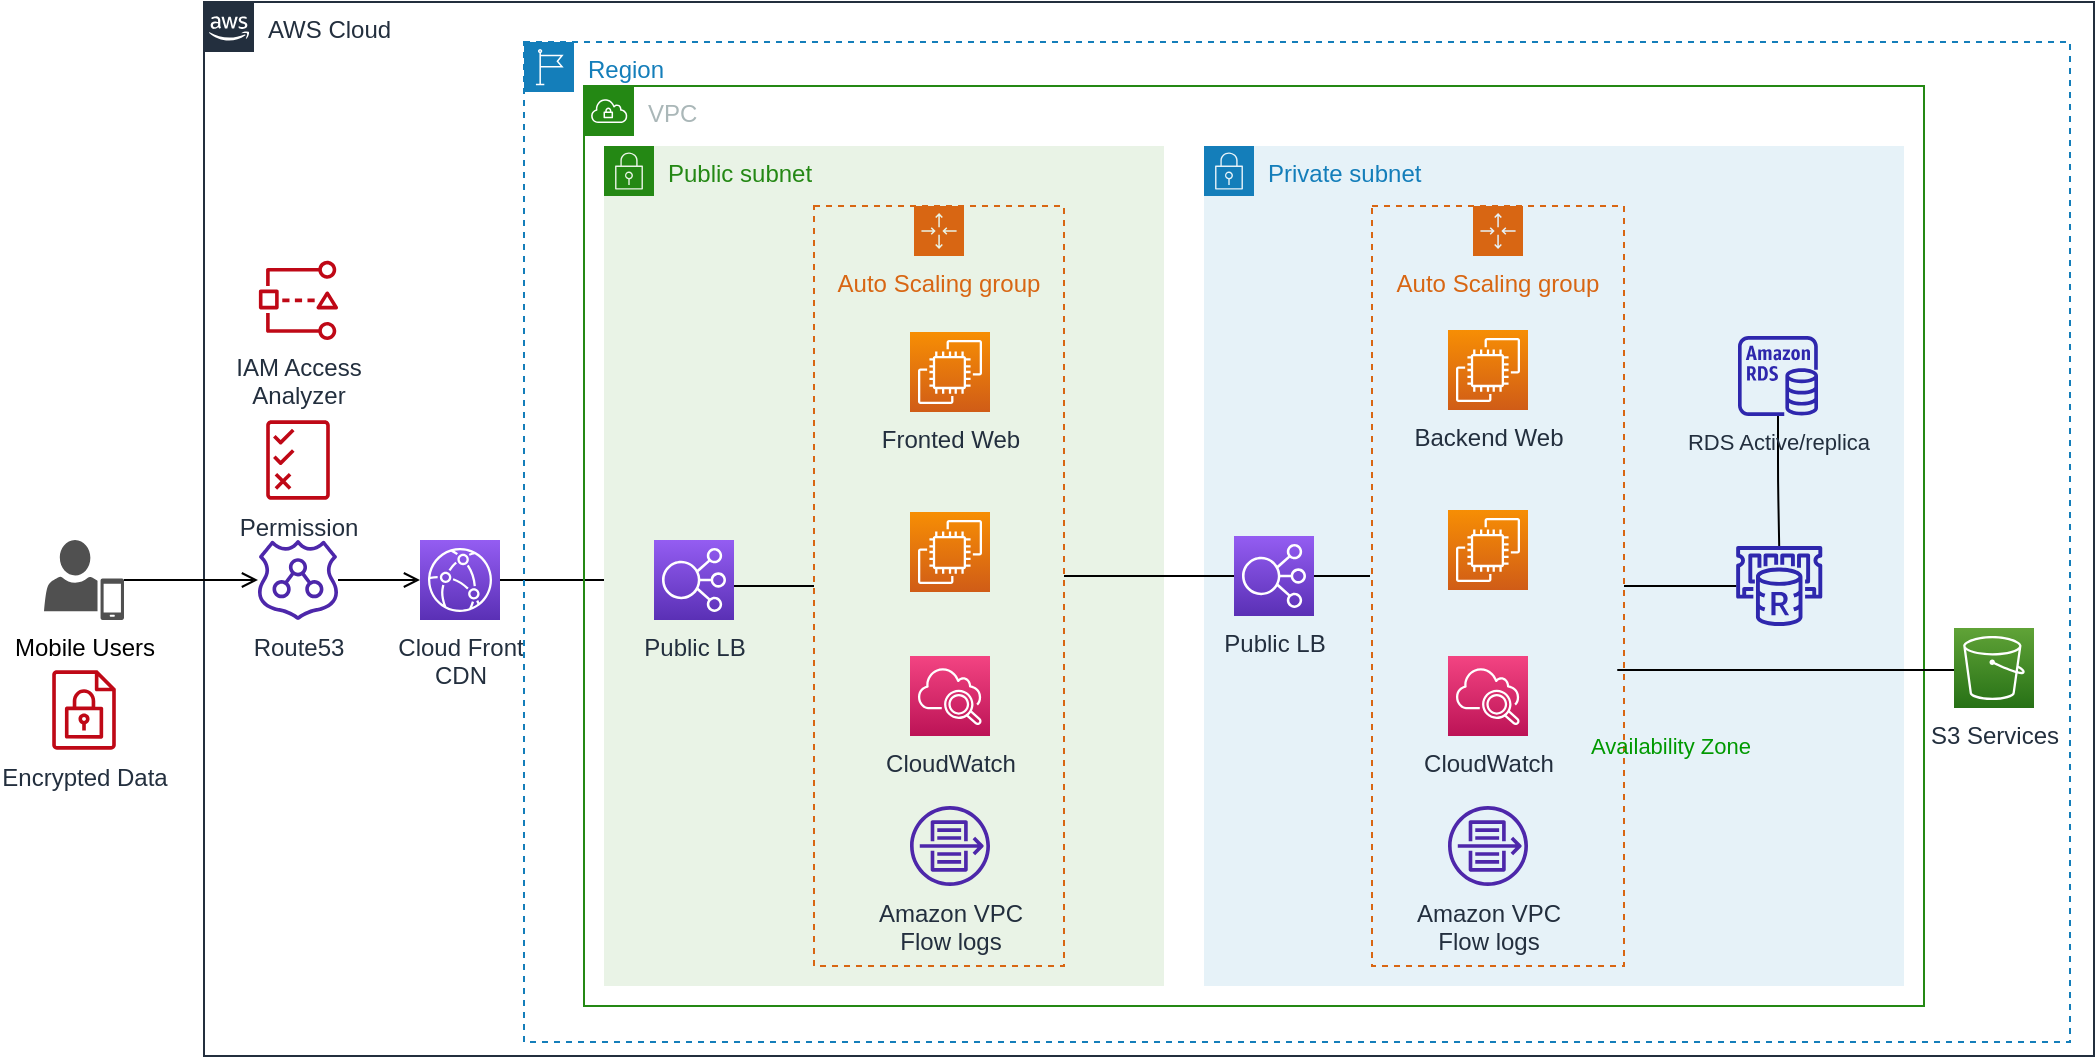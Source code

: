<mxfile version="20.6.0" type="github">
  <diagram id="iaAQiAWIPeeJdh17TBl3" name="第 1 页">
    <mxGraphModel dx="2036" dy="642" grid="1" gridSize="10" guides="1" tooltips="1" connect="1" arrows="1" fold="1" page="1" pageScale="1" pageWidth="827" pageHeight="1169" math="0" shadow="0">
      <root>
        <mxCell id="0" />
        <mxCell id="1" parent="0" />
        <mxCell id="MEXTcm3aqpzI307UwJNp-1" value="AWS Cloud" style="points=[[0,0],[0.25,0],[0.5,0],[0.75,0],[1,0],[1,0.25],[1,0.5],[1,0.75],[1,1],[0.75,1],[0.5,1],[0.25,1],[0,1],[0,0.75],[0,0.5],[0,0.25]];outlineConnect=0;gradientColor=none;html=1;whiteSpace=wrap;fontSize=12;fontStyle=0;container=1;pointerEvents=0;collapsible=0;recursiveResize=0;shape=mxgraph.aws4.group;grIcon=mxgraph.aws4.group_aws_cloud_alt;strokeColor=#232F3E;fillColor=none;verticalAlign=top;align=left;spacingLeft=30;fontColor=#232F3E;dashed=0;" parent="1" vertex="1">
          <mxGeometry x="-193" y="163" width="945" height="527" as="geometry" />
        </mxCell>
        <mxCell id="MEXTcm3aqpzI307UwJNp-13" value="" style="edgeStyle=orthogonalEdgeStyle;rounded=1;orthogonalLoop=1;jettySize=auto;html=1;strokeColor=#000000;strokeWidth=1;endArrow=open;endFill=0;targetPerimeterSpacing=0;" parent="MEXTcm3aqpzI307UwJNp-1" source="MEXTcm3aqpzI307UwJNp-2" target="MEXTcm3aqpzI307UwJNp-3" edge="1">
          <mxGeometry relative="1" as="geometry" />
        </mxCell>
        <mxCell id="MEXTcm3aqpzI307UwJNp-2" value="Route53" style="sketch=0;outlineConnect=0;fontColor=#232F3E;gradientColor=none;fillColor=#4D27AA;strokeColor=none;dashed=0;verticalLabelPosition=bottom;verticalAlign=top;align=center;html=1;fontSize=12;fontStyle=0;aspect=fixed;pointerEvents=1;shape=mxgraph.aws4.route_53_resolver;" parent="MEXTcm3aqpzI307UwJNp-1" vertex="1">
          <mxGeometry x="27" y="269" width="40" height="40" as="geometry" />
        </mxCell>
        <mxCell id="MEXTcm3aqpzI307UwJNp-34" value="" style="edgeStyle=orthogonalEdgeStyle;rounded=1;orthogonalLoop=1;jettySize=auto;html=1;strokeColor=#000000;strokeWidth=1;endArrow=open;endFill=0;targetPerimeterSpacing=0;movable=0;resizable=0;rotatable=0;deletable=0;editable=0;connectable=0;" parent="MEXTcm3aqpzI307UwJNp-1" source="MEXTcm3aqpzI307UwJNp-3" target="MEXTcm3aqpzI307UwJNp-4" edge="1">
          <mxGeometry relative="1" as="geometry" />
        </mxCell>
        <mxCell id="MEXTcm3aqpzI307UwJNp-3" value="Cloud Front&lt;br&gt;CDN" style="sketch=0;points=[[0,0,0],[0.25,0,0],[0.5,0,0],[0.75,0,0],[1,0,0],[0,1,0],[0.25,1,0],[0.5,1,0],[0.75,1,0],[1,1,0],[0,0.25,0],[0,0.5,0],[0,0.75,0],[1,0.25,0],[1,0.5,0],[1,0.75,0]];outlineConnect=0;fontColor=#232F3E;gradientColor=#945DF2;gradientDirection=north;fillColor=#5A30B5;strokeColor=#ffffff;dashed=0;verticalLabelPosition=bottom;verticalAlign=top;align=center;html=1;fontSize=12;fontStyle=0;aspect=fixed;shape=mxgraph.aws4.resourceIcon;resIcon=mxgraph.aws4.cloudfront;" parent="MEXTcm3aqpzI307UwJNp-1" vertex="1">
          <mxGeometry x="108" y="269" width="40" height="40" as="geometry" />
        </mxCell>
        <mxCell id="MEXTcm3aqpzI307UwJNp-14" value="" style="edgeStyle=orthogonalEdgeStyle;rounded=1;orthogonalLoop=1;jettySize=auto;html=1;strokeColor=#000000;strokeWidth=1;endArrow=open;endFill=0;targetPerimeterSpacing=0;" parent="MEXTcm3aqpzI307UwJNp-1" source="MEXTcm3aqpzI307UwJNp-3" target="MEXTcm3aqpzI307UwJNp-4" edge="1">
          <mxGeometry relative="1" as="geometry" />
        </mxCell>
        <mxCell id="MEXTcm3aqpzI307UwJNp-7" value="Region" style="points=[[0,0],[0.25,0],[0.5,0],[0.75,0],[1,0],[1,0.25],[1,0.5],[1,0.75],[1,1],[0.75,1],[0.5,1],[0.25,1],[0,1],[0,0.75],[0,0.5],[0,0.25]];outlineConnect=0;gradientColor=none;html=1;whiteSpace=wrap;fontSize=12;fontStyle=0;container=1;pointerEvents=0;collapsible=0;recursiveResize=0;shape=mxgraph.aws4.group;grIcon=mxgraph.aws4.group_region;strokeColor=#147EBA;fillColor=none;verticalAlign=top;align=left;spacingLeft=30;fontColor=#147EBA;dashed=1;" parent="MEXTcm3aqpzI307UwJNp-1" vertex="1">
          <mxGeometry x="160" y="20" width="773" height="500" as="geometry" />
        </mxCell>
        <mxCell id="MEXTcm3aqpzI307UwJNp-24" value="VPC" style="points=[[0,0],[0.25,0],[0.5,0],[0.75,0],[1,0],[1,0.25],[1,0.5],[1,0.75],[1,1],[0.75,1],[0.5,1],[0.25,1],[0,1],[0,0.75],[0,0.5],[0,0.25]];outlineConnect=0;gradientColor=none;html=1;whiteSpace=wrap;fontSize=12;fontStyle=0;container=1;pointerEvents=0;collapsible=0;recursiveResize=0;shape=mxgraph.aws4.group;grIcon=mxgraph.aws4.group_vpc;strokeColor=#248814;fillColor=none;verticalAlign=top;align=left;spacingLeft=30;fontColor=#AAB7B8;dashed=0;" parent="MEXTcm3aqpzI307UwJNp-7" vertex="1">
          <mxGeometry x="30" y="22" width="670" height="460" as="geometry" />
        </mxCell>
        <mxCell id="MEXTcm3aqpzI307UwJNp-33" value="Public subnet" style="points=[[0,0],[0.25,0],[0.5,0],[0.75,0],[1,0],[1,0.25],[1,0.5],[1,0.75],[1,1],[0.75,1],[0.5,1],[0.25,1],[0,1],[0,0.75],[0,0.5],[0,0.25]];outlineConnect=0;gradientColor=none;html=1;whiteSpace=wrap;fontSize=12;fontStyle=0;container=1;pointerEvents=0;collapsible=0;recursiveResize=0;shape=mxgraph.aws4.group;grIcon=mxgraph.aws4.group_security_group;grStroke=0;strokeColor=#248814;fillColor=#E9F3E6;verticalAlign=top;align=left;spacingLeft=30;fontColor=#248814;dashed=0;" parent="MEXTcm3aqpzI307UwJNp-24" vertex="1">
          <mxGeometry x="10" y="30" width="280" height="420" as="geometry" />
        </mxCell>
        <mxCell id="KX6XBS3XM0f0dJusFJSZ-7" value="" style="edgeStyle=orthogonalEdgeStyle;rounded=1;orthogonalLoop=1;jettySize=auto;html=1;strokeColor=#000000;strokeWidth=1;fontSize=11;fontColor=#009900;endArrow=none;endFill=0;targetPerimeterSpacing=0;entryX=0;entryY=0.5;entryDx=0;entryDy=0;" edge="1" parent="MEXTcm3aqpzI307UwJNp-33" source="MEXTcm3aqpzI307UwJNp-4" target="MEXTcm3aqpzI307UwJNp-23">
          <mxGeometry relative="1" as="geometry">
            <Array as="points">
              <mxPoint x="73" y="220" />
              <mxPoint x="73" y="220" />
            </Array>
          </mxGeometry>
        </mxCell>
        <mxCell id="MEXTcm3aqpzI307UwJNp-4" value="Public LB" style="sketch=0;points=[[0,0,0],[0.25,0,0],[0.5,0,0],[0.75,0,0],[1,0,0],[0,1,0],[0.25,1,0],[0.5,1,0],[0.75,1,0],[1,1,0],[0,0.25,0],[0,0.5,0],[0,0.75,0],[1,0.25,0],[1,0.5,0],[1,0.75,0]];outlineConnect=0;fontColor=#232F3E;gradientColor=#945DF2;gradientDirection=north;fillColor=#5A30B5;strokeColor=#ffffff;dashed=0;verticalLabelPosition=bottom;verticalAlign=top;align=center;html=1;fontSize=12;fontStyle=0;aspect=fixed;shape=mxgraph.aws4.resourceIcon;resIcon=mxgraph.aws4.elastic_load_balancing;" parent="MEXTcm3aqpzI307UwJNp-33" vertex="1">
          <mxGeometry x="25" y="197" width="40" height="40" as="geometry" />
        </mxCell>
        <mxCell id="MEXTcm3aqpzI307UwJNp-23" value="Auto Scaling group" style="points=[[0,0],[0.25,0],[0.5,0],[0.75,0],[1,0],[1,0.25],[1,0.5],[1,0.75],[1,1],[0.75,1],[0.5,1],[0.25,1],[0,1],[0,0.75],[0,0.5],[0,0.25]];outlineConnect=0;gradientColor=none;html=1;whiteSpace=wrap;fontSize=12;fontStyle=0;container=1;pointerEvents=0;collapsible=0;recursiveResize=0;shape=mxgraph.aws4.groupCenter;grIcon=mxgraph.aws4.group_auto_scaling_group;grStroke=1;strokeColor=#D86613;fillColor=none;verticalAlign=top;align=center;fontColor=#D86613;dashed=1;spacingTop=25;" parent="MEXTcm3aqpzI307UwJNp-33" vertex="1">
          <mxGeometry x="105" y="30" width="125" height="380" as="geometry" />
        </mxCell>
        <mxCell id="MEXTcm3aqpzI307UwJNp-22" value="Fronted Web" style="sketch=0;points=[[0,0,0],[0.25,0,0],[0.5,0,0],[0.75,0,0],[1,0,0],[0,1,0],[0.25,1,0],[0.5,1,0],[0.75,1,0],[1,1,0],[0,0.25,0],[0,0.5,0],[0,0.75,0],[1,0.25,0],[1,0.5,0],[1,0.75,0]];outlineConnect=0;fontColor=#232F3E;gradientColor=#F78E04;gradientDirection=north;fillColor=#D05C17;strokeColor=#ffffff;dashed=0;verticalLabelPosition=bottom;verticalAlign=top;align=center;html=1;fontSize=12;fontStyle=0;aspect=fixed;shape=mxgraph.aws4.resourceIcon;resIcon=mxgraph.aws4.ec2;" parent="MEXTcm3aqpzI307UwJNp-23" vertex="1">
          <mxGeometry x="48" y="63" width="40" height="40" as="geometry" />
        </mxCell>
        <mxCell id="MEXTcm3aqpzI307UwJNp-25" value="" style="sketch=0;points=[[0,0,0],[0.25,0,0],[0.5,0,0],[0.75,0,0],[1,0,0],[0,1,0],[0.25,1,0],[0.5,1,0],[0.75,1,0],[1,1,0],[0,0.25,0],[0,0.5,0],[0,0.75,0],[1,0.25,0],[1,0.5,0],[1,0.75,0]];outlineConnect=0;fontColor=#232F3E;gradientColor=#F78E04;gradientDirection=north;fillColor=#D05C17;strokeColor=#ffffff;dashed=0;verticalLabelPosition=bottom;verticalAlign=top;align=center;html=1;fontSize=12;fontStyle=0;aspect=fixed;shape=mxgraph.aws4.resourceIcon;resIcon=mxgraph.aws4.ec2;" parent="MEXTcm3aqpzI307UwJNp-23" vertex="1">
          <mxGeometry x="48" y="153" width="40" height="40" as="geometry" />
        </mxCell>
        <mxCell id="KX6XBS3XM0f0dJusFJSZ-8" value="CloudWatch" style="sketch=0;points=[[0,0,0],[0.25,0,0],[0.5,0,0],[0.75,0,0],[1,0,0],[0,1,0],[0.25,1,0],[0.5,1,0],[0.75,1,0],[1,1,0],[0,0.25,0],[0,0.5,0],[0,0.75,0],[1,0.25,0],[1,0.5,0],[1,0.75,0]];points=[[0,0,0],[0.25,0,0],[0.5,0,0],[0.75,0,0],[1,0,0],[0,1,0],[0.25,1,0],[0.5,1,0],[0.75,1,0],[1,1,0],[0,0.25,0],[0,0.5,0],[0,0.75,0],[1,0.25,0],[1,0.5,0],[1,0.75,0]];outlineConnect=0;fontColor=#232F3E;gradientColor=#F34482;gradientDirection=north;fillColor=#BC1356;strokeColor=#ffffff;dashed=0;verticalLabelPosition=bottom;verticalAlign=top;align=center;html=1;fontSize=12;fontStyle=0;aspect=fixed;shape=mxgraph.aws4.resourceIcon;resIcon=mxgraph.aws4.cloudwatch_2;" vertex="1" parent="MEXTcm3aqpzI307UwJNp-23">
          <mxGeometry x="48" y="225" width="40" height="40" as="geometry" />
        </mxCell>
        <mxCell id="KX6XBS3XM0f0dJusFJSZ-9" value="Amazon VPC&lt;br&gt;Flow logs" style="sketch=0;outlineConnect=0;fontColor=#232F3E;gradientColor=none;fillColor=#4D27AA;strokeColor=none;dashed=0;verticalLabelPosition=bottom;verticalAlign=top;align=center;html=1;fontSize=12;fontStyle=0;aspect=fixed;pointerEvents=1;shape=mxgraph.aws4.flow_logs;" vertex="1" parent="MEXTcm3aqpzI307UwJNp-23">
          <mxGeometry x="48" y="300" width="40" height="40" as="geometry" />
        </mxCell>
        <mxCell id="MEXTcm3aqpzI307UwJNp-39" value="Private subnet" style="points=[[0,0],[0.25,0],[0.5,0],[0.75,0],[1,0],[1,0.25],[1,0.5],[1,0.75],[1,1],[0.75,1],[0.5,1],[0.25,1],[0,1],[0,0.75],[0,0.5],[0,0.25]];outlineConnect=0;gradientColor=none;html=1;whiteSpace=wrap;fontSize=12;fontStyle=0;container=1;pointerEvents=0;collapsible=0;recursiveResize=0;shape=mxgraph.aws4.group;grIcon=mxgraph.aws4.group_security_group;grStroke=0;strokeColor=#147EBA;fillColor=#E6F2F8;verticalAlign=top;align=left;spacingLeft=30;fontColor=#147EBA;dashed=0;" parent="MEXTcm3aqpzI307UwJNp-24" vertex="1">
          <mxGeometry x="310" y="30" width="350" height="420" as="geometry" />
        </mxCell>
        <mxCell id="MEXTcm3aqpzI307UwJNp-45" value="Auto Scaling group" style="points=[[0,0],[0.25,0],[0.5,0],[0.75,0],[1,0],[1,0.25],[1,0.5],[1,0.75],[1,1],[0.75,1],[0.5,1],[0.25,1],[0,1],[0,0.75],[0,0.5],[0,0.25]];outlineConnect=0;gradientColor=none;html=1;whiteSpace=wrap;fontSize=12;fontStyle=0;container=1;pointerEvents=0;collapsible=0;recursiveResize=0;shape=mxgraph.aws4.groupCenter;grIcon=mxgraph.aws4.group_auto_scaling_group;grStroke=1;strokeColor=#D86613;fillColor=none;verticalAlign=top;align=center;fontColor=#D86613;dashed=1;spacingTop=25;" parent="MEXTcm3aqpzI307UwJNp-39" vertex="1">
          <mxGeometry x="84" y="30" width="126" height="380" as="geometry" />
        </mxCell>
        <mxCell id="KX6XBS3XM0f0dJusFJSZ-5" value="CloudWatch" style="sketch=0;points=[[0,0,0],[0.25,0,0],[0.5,0,0],[0.75,0,0],[1,0,0],[0,1,0],[0.25,1,0],[0.5,1,0],[0.75,1,0],[1,1,0],[0,0.25,0],[0,0.5,0],[0,0.75,0],[1,0.25,0],[1,0.5,0],[1,0.75,0]];points=[[0,0,0],[0.25,0,0],[0.5,0,0],[0.75,0,0],[1,0,0],[0,1,0],[0.25,1,0],[0.5,1,0],[0.75,1,0],[1,1,0],[0,0.25,0],[0,0.5,0],[0,0.75,0],[1,0.25,0],[1,0.5,0],[1,0.75,0]];outlineConnect=0;fontColor=#232F3E;gradientColor=#F34482;gradientDirection=north;fillColor=#BC1356;strokeColor=#ffffff;dashed=0;verticalLabelPosition=bottom;verticalAlign=top;align=center;html=1;fontSize=12;fontStyle=0;aspect=fixed;shape=mxgraph.aws4.resourceIcon;resIcon=mxgraph.aws4.cloudwatch_2;" vertex="1" parent="MEXTcm3aqpzI307UwJNp-45">
          <mxGeometry x="38" y="225" width="40" height="40" as="geometry" />
        </mxCell>
        <mxCell id="KX6XBS3XM0f0dJusFJSZ-10" value="Amazon VPC&lt;br&gt;Flow logs" style="sketch=0;outlineConnect=0;fontColor=#232F3E;gradientColor=none;fillColor=#4D27AA;strokeColor=none;dashed=0;verticalLabelPosition=bottom;verticalAlign=top;align=center;html=1;fontSize=12;fontStyle=0;aspect=fixed;pointerEvents=1;shape=mxgraph.aws4.flow_logs;" vertex="1" parent="MEXTcm3aqpzI307UwJNp-45">
          <mxGeometry x="38" y="300" width="40" height="40" as="geometry" />
        </mxCell>
        <mxCell id="MEXTcm3aqpzI307UwJNp-47" value="Public LB" style="sketch=0;points=[[0,0,0],[0.25,0,0],[0.5,0,0],[0.75,0,0],[1,0,0],[0,1,0],[0.25,1,0],[0.5,1,0],[0.75,1,0],[1,1,0],[0,0.25,0],[0,0.5,0],[0,0.75,0],[1,0.25,0],[1,0.5,0],[1,0.75,0]];outlineConnect=0;fontColor=#232F3E;gradientColor=#945DF2;gradientDirection=north;fillColor=#5A30B5;strokeColor=#ffffff;dashed=0;verticalLabelPosition=bottom;verticalAlign=top;align=center;html=1;fontSize=12;fontStyle=0;aspect=fixed;shape=mxgraph.aws4.resourceIcon;resIcon=mxgraph.aws4.elastic_load_balancing;" parent="MEXTcm3aqpzI307UwJNp-39" vertex="1">
          <mxGeometry x="15" y="195" width="40" height="40" as="geometry" />
        </mxCell>
        <mxCell id="MEXTcm3aqpzI307UwJNp-52" value="" style="edgeStyle=orthogonalEdgeStyle;rounded=1;orthogonalLoop=1;jettySize=auto;html=1;strokeColor=#000000;strokeWidth=1;endArrow=none;endFill=0;targetPerimeterSpacing=0;" parent="MEXTcm3aqpzI307UwJNp-39" source="MEXTcm3aqpzI307UwJNp-47" edge="1">
          <mxGeometry relative="1" as="geometry">
            <mxPoint x="83" y="215" as="targetPoint" />
          </mxGeometry>
        </mxCell>
        <mxCell id="MEXTcm3aqpzI307UwJNp-57" value="" style="edgeStyle=orthogonalEdgeStyle;rounded=1;orthogonalLoop=1;jettySize=auto;html=1;strokeColor=#000000;strokeWidth=1;fontSize=11;endArrow=none;endFill=0;targetPerimeterSpacing=0;" parent="MEXTcm3aqpzI307UwJNp-39" source="MEXTcm3aqpzI307UwJNp-53" target="MEXTcm3aqpzI307UwJNp-56" edge="1">
          <mxGeometry relative="1" as="geometry" />
        </mxCell>
        <mxCell id="MEXTcm3aqpzI307UwJNp-53" value="&lt;font style=&quot;font-size: 11px;&quot;&gt;RDS Active/replica&lt;/font&gt;" style="sketch=0;outlineConnect=0;fontColor=#232F3E;gradientColor=none;fillColor=#2E27AD;strokeColor=none;dashed=0;verticalLabelPosition=bottom;verticalAlign=top;align=center;html=1;fontSize=11;fontStyle=0;aspect=fixed;pointerEvents=1;shape=mxgraph.aws4.rds_instance;horizontal=1;" parent="MEXTcm3aqpzI307UwJNp-39" vertex="1">
          <mxGeometry x="267" y="95" width="40" height="40" as="geometry" />
        </mxCell>
        <mxCell id="MEXTcm3aqpzI307UwJNp-56" value="" style="sketch=0;outlineConnect=0;fontColor=#232F3E;gradientColor=none;fillColor=#2E27AD;strokeColor=none;dashed=0;verticalLabelPosition=bottom;verticalAlign=top;align=center;html=1;fontSize=12;fontStyle=0;aspect=fixed;pointerEvents=1;shape=mxgraph.aws4.elasticache_for_redis;" parent="MEXTcm3aqpzI307UwJNp-39" vertex="1">
          <mxGeometry x="265" y="200" width="45.22" height="40" as="geometry" />
        </mxCell>
        <mxCell id="MEXTcm3aqpzI307UwJNp-58" value="" style="edgeStyle=orthogonalEdgeStyle;rounded=1;orthogonalLoop=1;jettySize=auto;html=1;strokeColor=#000000;strokeWidth=1;fontSize=11;endArrow=none;endFill=0;targetPerimeterSpacing=0;entryX=1;entryY=0.5;entryDx=0;entryDy=0;" parent="MEXTcm3aqpzI307UwJNp-39" source="MEXTcm3aqpzI307UwJNp-56" target="MEXTcm3aqpzI307UwJNp-45" edge="1">
          <mxGeometry relative="1" as="geometry" />
        </mxCell>
        <mxCell id="KX6XBS3XM0f0dJusFJSZ-1" value="Availability Zone" style="text;html=1;align=center;verticalAlign=middle;resizable=0;points=[];autosize=1;strokeColor=none;fillColor=none;fontSize=11;fontColor=#009900;" vertex="1" parent="MEXTcm3aqpzI307UwJNp-39">
          <mxGeometry x="178.22" y="285" width="110" height="30" as="geometry" />
        </mxCell>
        <mxCell id="MEXTcm3aqpzI307UwJNp-50" value="" style="edgeStyle=orthogonalEdgeStyle;rounded=1;orthogonalLoop=1;jettySize=auto;html=1;strokeColor=#000000;strokeWidth=1;endArrow=none;endFill=0;targetPerimeterSpacing=0;" parent="MEXTcm3aqpzI307UwJNp-24" source="MEXTcm3aqpzI307UwJNp-23" target="MEXTcm3aqpzI307UwJNp-47" edge="1">
          <mxGeometry relative="1" as="geometry">
            <mxPoint x="265" y="245" as="sourcePoint" />
            <Array as="points">
              <mxPoint x="263" y="245" />
              <mxPoint x="263" y="245" />
            </Array>
          </mxGeometry>
        </mxCell>
        <mxCell id="MEXTcm3aqpzI307UwJNp-61" value="" style="edgeStyle=orthogonalEdgeStyle;rounded=1;orthogonalLoop=1;jettySize=auto;html=1;strokeColor=#000000;strokeWidth=1;fontSize=11;endArrow=none;endFill=0;targetPerimeterSpacing=0;" parent="MEXTcm3aqpzI307UwJNp-7" edge="1">
          <mxGeometry relative="1" as="geometry">
            <mxPoint x="715" y="314" as="sourcePoint" />
            <mxPoint x="573" y="314" as="targetPoint" />
            <Array as="points">
              <mxPoint x="542" y="314" />
            </Array>
          </mxGeometry>
        </mxCell>
        <mxCell id="MEXTcm3aqpzI307UwJNp-59" value="S3 Services" style="sketch=0;points=[[0,0,0],[0.25,0,0],[0.5,0,0],[0.75,0,0],[1,0,0],[0,1,0],[0.25,1,0],[0.5,1,0],[0.75,1,0],[1,1,0],[0,0.25,0],[0,0.5,0],[0,0.75,0],[1,0.25,0],[1,0.5,0],[1,0.75,0]];outlineConnect=0;fontColor=#232F3E;gradientColor=#60A337;gradientDirection=north;fillColor=#277116;strokeColor=#ffffff;dashed=0;verticalLabelPosition=bottom;verticalAlign=top;align=center;html=1;fontSize=12;fontStyle=0;aspect=fixed;shape=mxgraph.aws4.resourceIcon;resIcon=mxgraph.aws4.s3;" parent="MEXTcm3aqpzI307UwJNp-7" vertex="1">
          <mxGeometry x="715" y="293" width="40" height="40" as="geometry" />
        </mxCell>
        <mxCell id="MEXTcm3aqpzI307UwJNp-21" value="Permission" style="sketch=0;outlineConnect=0;fontColor=#232F3E;gradientColor=none;fillColor=#BF0816;strokeColor=none;dashed=0;verticalLabelPosition=bottom;verticalAlign=top;align=center;html=1;fontSize=12;fontStyle=0;aspect=fixed;pointerEvents=1;shape=mxgraph.aws4.permissions;" parent="MEXTcm3aqpzI307UwJNp-1" vertex="1">
          <mxGeometry x="31.1" y="209" width="31.8" height="40" as="geometry" />
        </mxCell>
        <mxCell id="KX6XBS3XM0f0dJusFJSZ-3" value="IAM Access&lt;br&gt;Analyzer" style="sketch=0;outlineConnect=0;fontColor=#232F3E;gradientColor=none;fillColor=#BF0816;strokeColor=none;dashed=0;verticalLabelPosition=bottom;verticalAlign=top;align=center;html=1;fontSize=12;fontStyle=0;aspect=fixed;pointerEvents=1;shape=mxgraph.aws4.access_analyzer;" vertex="1" parent="MEXTcm3aqpzI307UwJNp-1">
          <mxGeometry x="27.0" y="129" width="40.52" height="40" as="geometry" />
        </mxCell>
        <mxCell id="MEXTcm3aqpzI307UwJNp-19" value="" style="edgeStyle=orthogonalEdgeStyle;rounded=1;orthogonalLoop=1;jettySize=auto;html=1;strokeColor=#000000;strokeWidth=1;endArrow=open;endFill=0;targetPerimeterSpacing=0;" parent="1" source="MEXTcm3aqpzI307UwJNp-6" target="MEXTcm3aqpzI307UwJNp-2" edge="1">
          <mxGeometry relative="1" as="geometry" />
        </mxCell>
        <mxCell id="MEXTcm3aqpzI307UwJNp-6" value="Mobile Users" style="sketch=0;pointerEvents=1;shadow=0;dashed=0;html=1;strokeColor=none;fillColor=#505050;labelPosition=center;verticalLabelPosition=bottom;verticalAlign=top;outlineConnect=0;align=center;shape=mxgraph.office.users.mobile_user;" parent="1" vertex="1">
          <mxGeometry x="-273" y="432" width="40" height="40" as="geometry" />
        </mxCell>
        <mxCell id="MEXTcm3aqpzI307UwJNp-9" value="Encrypted Data" style="sketch=0;outlineConnect=0;fontColor=#232F3E;gradientColor=none;fillColor=#BF0816;strokeColor=none;dashed=0;verticalLabelPosition=bottom;verticalAlign=top;align=center;html=1;fontSize=12;fontStyle=0;aspect=fixed;pointerEvents=1;shape=mxgraph.aws4.encrypted_data;" parent="1" vertex="1">
          <mxGeometry x="-268.89" y="497" width="31.79" height="40" as="geometry" />
        </mxCell>
        <mxCell id="MEXTcm3aqpzI307UwJNp-43" value="Backend Web" style="sketch=0;points=[[0,0,0],[0.25,0,0],[0.5,0,0],[0.75,0,0],[1,0,0],[0,1,0],[0.25,1,0],[0.5,1,0],[0.75,1,0],[1,1,0],[0,0.25,0],[0,0.5,0],[0,0.75,0],[1,0.25,0],[1,0.5,0],[1,0.75,0]];outlineConnect=0;fontColor=#232F3E;gradientColor=#F78E04;gradientDirection=north;fillColor=#D05C17;strokeColor=#ffffff;dashed=0;verticalLabelPosition=bottom;verticalAlign=top;align=center;html=1;fontSize=12;fontStyle=0;aspect=fixed;shape=mxgraph.aws4.resourceIcon;resIcon=mxgraph.aws4.ec2;" parent="1" vertex="1">
          <mxGeometry x="429" y="327" width="40" height="40" as="geometry" />
        </mxCell>
        <mxCell id="MEXTcm3aqpzI307UwJNp-44" value="" style="sketch=0;points=[[0,0,0],[0.25,0,0],[0.5,0,0],[0.75,0,0],[1,0,0],[0,1,0],[0.25,1,0],[0.5,1,0],[0.75,1,0],[1,1,0],[0,0.25,0],[0,0.5,0],[0,0.75,0],[1,0.25,0],[1,0.5,0],[1,0.75,0]];outlineConnect=0;fontColor=#232F3E;gradientColor=#F78E04;gradientDirection=north;fillColor=#D05C17;strokeColor=#ffffff;dashed=0;verticalLabelPosition=bottom;verticalAlign=top;align=center;html=1;fontSize=12;fontStyle=0;aspect=fixed;shape=mxgraph.aws4.resourceIcon;resIcon=mxgraph.aws4.ec2;" parent="1" vertex="1">
          <mxGeometry x="429" y="417" width="40" height="40" as="geometry" />
        </mxCell>
      </root>
    </mxGraphModel>
  </diagram>
</mxfile>
